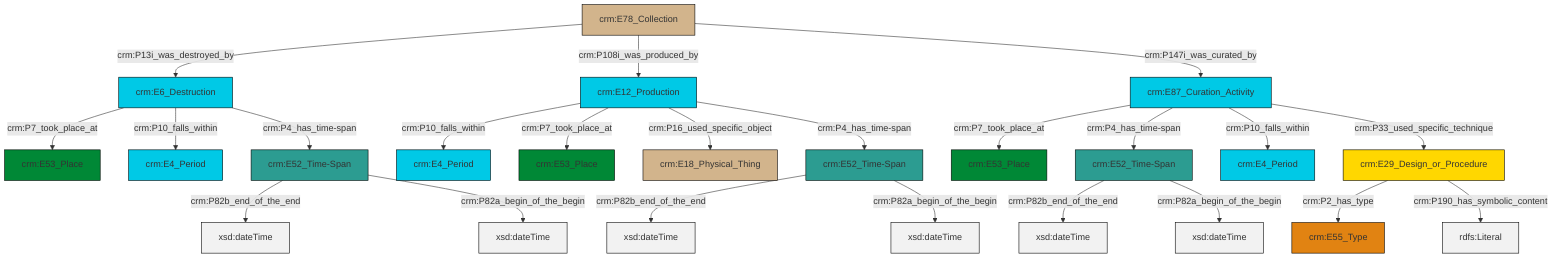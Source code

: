 graph TD
classDef Literal fill:#f2f2f2,stroke:#000000;
classDef CRM_Entity fill:#FFFFFF,stroke:#000000;
classDef Temporal_Entity fill:#00C9E6, stroke:#000000;
classDef Type fill:#E18312, stroke:#000000;
classDef Time-Span fill:#2C9C91, stroke:#000000;
classDef Appellation fill:#FFEB7F, stroke:#000000;
classDef Place fill:#008836, stroke:#000000;
classDef Persistent_Item fill:#B266B2, stroke:#000000;
classDef Conceptual_Object fill:#FFD700, stroke:#000000;
classDef Physical_Thing fill:#D2B48C, stroke:#000000;
classDef Actor fill:#f58aad, stroke:#000000;
classDef PC_Classes fill:#4ce600, stroke:#000000;
classDef Multi fill:#cccccc,stroke:#000000;

0["crm:E6_Destruction"]:::Temporal_Entity -->|crm:P7_took_place_at| 1["crm:E53_Place"]:::Place
2["crm:E78_Collection"]:::Physical_Thing -->|crm:P13i_was_destroyed_by| 0["crm:E6_Destruction"]:::Temporal_Entity
3["crm:E52_Time-Span"]:::Time-Span -->|crm:P82b_end_of_the_end| 4[xsd:dateTime]:::Literal
7["crm:E12_Production"]:::Temporal_Entity -->|crm:P10_falls_within| 8["crm:E4_Period"]:::Temporal_Entity
2["crm:E78_Collection"]:::Physical_Thing -->|crm:P108i_was_produced_by| 7["crm:E12_Production"]:::Temporal_Entity
3["crm:E52_Time-Span"]:::Time-Span -->|crm:P82a_begin_of_the_begin| 11[xsd:dateTime]:::Literal
14["crm:E87_Curation_Activity"]:::Temporal_Entity -->|crm:P7_took_place_at| 15["crm:E53_Place"]:::Place
5["crm:E52_Time-Span"]:::Time-Span -->|crm:P82b_end_of_the_end| 18[xsd:dateTime]:::Literal
7["crm:E12_Production"]:::Temporal_Entity -->|crm:P7_took_place_at| 20["crm:E53_Place"]:::Place
21["crm:E52_Time-Span"]:::Time-Span -->|crm:P82b_end_of_the_end| 22[xsd:dateTime]:::Literal
24["crm:E29_Design_or_Procedure"]:::Conceptual_Object -->|crm:P2_has_type| 12["crm:E55_Type"]:::Type
24["crm:E29_Design_or_Procedure"]:::Conceptual_Object -->|crm:P190_has_symbolic_content| 26[rdfs:Literal]:::Literal
7["crm:E12_Production"]:::Temporal_Entity -->|crm:P16_used_specific_object| 16["crm:E18_Physical_Thing"]:::Physical_Thing
7["crm:E12_Production"]:::Temporal_Entity -->|crm:P4_has_time-span| 3["crm:E52_Time-Span"]:::Time-Span
14["crm:E87_Curation_Activity"]:::Temporal_Entity -->|crm:P4_has_time-span| 5["crm:E52_Time-Span"]:::Time-Span
14["crm:E87_Curation_Activity"]:::Temporal_Entity -->|crm:P10_falls_within| 28["crm:E4_Period"]:::Temporal_Entity
14["crm:E87_Curation_Activity"]:::Temporal_Entity -->|crm:P33_used_specific_technique| 24["crm:E29_Design_or_Procedure"]:::Conceptual_Object
0["crm:E6_Destruction"]:::Temporal_Entity -->|crm:P10_falls_within| 9["crm:E4_Period"]:::Temporal_Entity
21["crm:E52_Time-Span"]:::Time-Span -->|crm:P82a_begin_of_the_begin| 35[xsd:dateTime]:::Literal
2["crm:E78_Collection"]:::Physical_Thing -->|crm:P147i_was_curated_by| 14["crm:E87_Curation_Activity"]:::Temporal_Entity
0["crm:E6_Destruction"]:::Temporal_Entity -->|crm:P4_has_time-span| 21["crm:E52_Time-Span"]:::Time-Span
5["crm:E52_Time-Span"]:::Time-Span -->|crm:P82a_begin_of_the_begin| 38[xsd:dateTime]:::Literal
